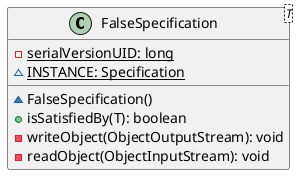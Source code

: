 @startuml

    class FalseSpecification<T> {
        {static} -serialVersionUID: long
        {static} ~INSTANCE: Specification
        ~FalseSpecification()
        +isSatisfiedBy(T): boolean
        -writeObject(ObjectOutputStream): void
        -readObject(ObjectInputStream): void
    }

@enduml
